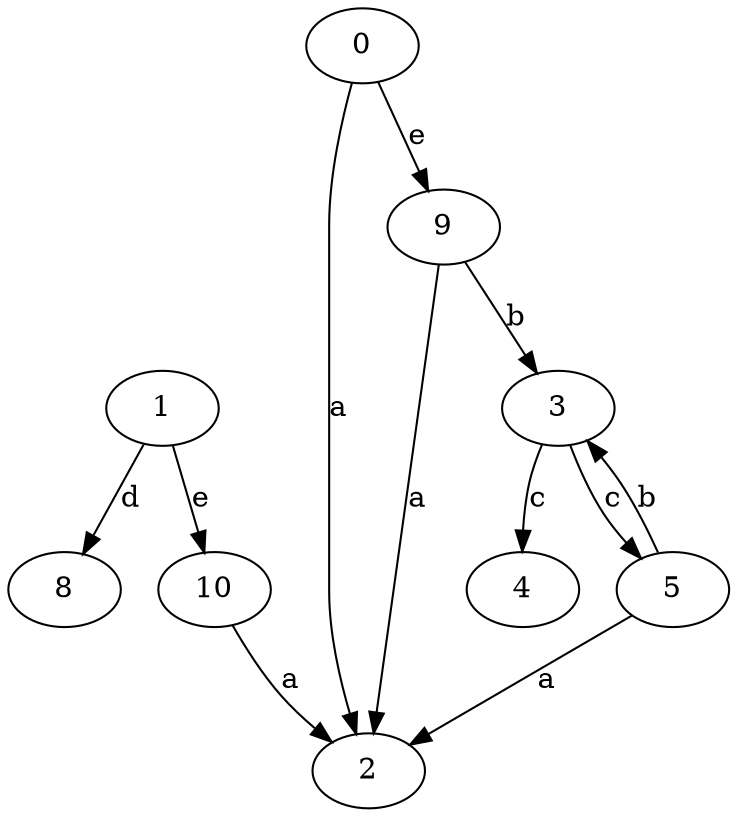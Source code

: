 strict digraph  {
1;
2;
0;
3;
4;
5;
8;
9;
10;
1 -> 8  [label=d];
1 -> 10  [label=e];
0 -> 2  [label=a];
0 -> 9  [label=e];
3 -> 4  [label=c];
3 -> 5  [label=c];
5 -> 2  [label=a];
5 -> 3  [label=b];
9 -> 2  [label=a];
9 -> 3  [label=b];
10 -> 2  [label=a];
}
